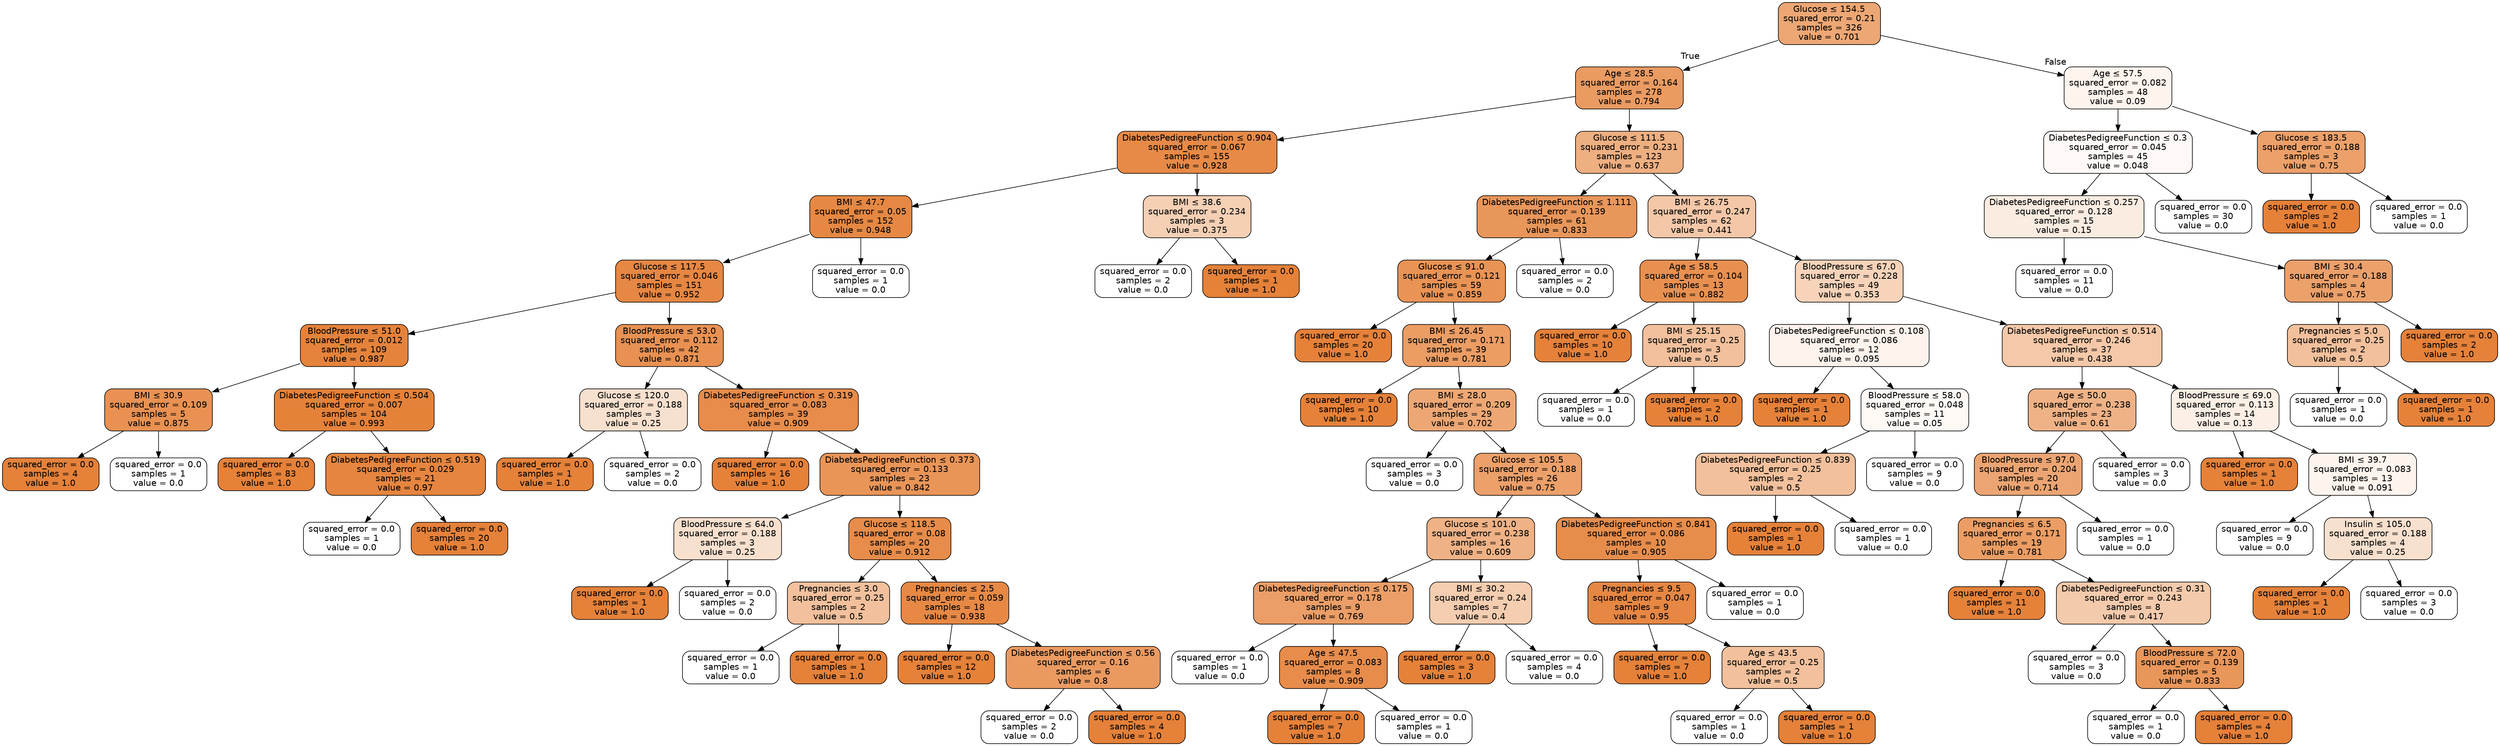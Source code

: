 digraph Tree {
node [shape=box, style="filled, rounded", color="black", fontname="helvetica"] ;
edge [fontname="helvetica"] ;
0 [label=<Glucose &le; 154.5<br/>squared_error = 0.21<br/>samples = 326<br/>value = 0.701>, fillcolor="#eda774"] ;
1 [label=<Age &le; 28.5<br/>squared_error = 0.164<br/>samples = 278<br/>value = 0.794>, fillcolor="#ea9b62"] ;
0 -> 1 [labeldistance=2.5, labelangle=45, headlabel="True"] ;
2 [label=<DiabetesPedigreeFunction &le; 0.904<br/>squared_error = 0.067<br/>samples = 155<br/>value = 0.928>, fillcolor="#e78a47"] ;
1 -> 2 ;
3 [label=<BMI &le; 47.7<br/>squared_error = 0.05<br/>samples = 152<br/>value = 0.948>, fillcolor="#e68843"] ;
2 -> 3 ;
4 [label=<Glucose &le; 117.5<br/>squared_error = 0.046<br/>samples = 151<br/>value = 0.952>, fillcolor="#e68743"] ;
3 -> 4 ;
5 [label=<BloodPressure &le; 51.0<br/>squared_error = 0.012<br/>samples = 109<br/>value = 0.987>, fillcolor="#e5833c"] ;
4 -> 5 ;
6 [label=<BMI &le; 30.9<br/>squared_error = 0.109<br/>samples = 5<br/>value = 0.875>, fillcolor="#e89152"] ;
5 -> 6 ;
7 [label=<squared_error = 0.0<br/>samples = 4<br/>value = 1.0>, fillcolor="#e58139"] ;
6 -> 7 ;
8 [label=<squared_error = 0.0<br/>samples = 1<br/>value = 0.0>, fillcolor="#ffffff"] ;
6 -> 8 ;
9 [label=<DiabetesPedigreeFunction &le; 0.504<br/>squared_error = 0.007<br/>samples = 104<br/>value = 0.993>, fillcolor="#e5823a"] ;
5 -> 9 ;
10 [label=<squared_error = 0.0<br/>samples = 83<br/>value = 1.0>, fillcolor="#e58139"] ;
9 -> 10 ;
11 [label=<DiabetesPedigreeFunction &le; 0.519<br/>squared_error = 0.029<br/>samples = 21<br/>value = 0.97>, fillcolor="#e6853f"] ;
9 -> 11 ;
12 [label=<squared_error = 0.0<br/>samples = 1<br/>value = 0.0>, fillcolor="#ffffff"] ;
11 -> 12 ;
13 [label=<squared_error = 0.0<br/>samples = 20<br/>value = 1.0>, fillcolor="#e58139"] ;
11 -> 13 ;
14 [label=<BloodPressure &le; 53.0<br/>squared_error = 0.112<br/>samples = 42<br/>value = 0.871>, fillcolor="#e89152"] ;
4 -> 14 ;
15 [label=<Glucose &le; 120.0<br/>squared_error = 0.188<br/>samples = 3<br/>value = 0.25>, fillcolor="#f8e0ce"] ;
14 -> 15 ;
16 [label=<squared_error = 0.0<br/>samples = 1<br/>value = 1.0>, fillcolor="#e58139"] ;
15 -> 16 ;
17 [label=<squared_error = 0.0<br/>samples = 2<br/>value = 0.0>, fillcolor="#ffffff"] ;
15 -> 17 ;
18 [label=<DiabetesPedigreeFunction &le; 0.319<br/>squared_error = 0.083<br/>samples = 39<br/>value = 0.909>, fillcolor="#e78c4b"] ;
14 -> 18 ;
19 [label=<squared_error = 0.0<br/>samples = 16<br/>value = 1.0>, fillcolor="#e58139"] ;
18 -> 19 ;
20 [label=<DiabetesPedigreeFunction &le; 0.373<br/>squared_error = 0.133<br/>samples = 23<br/>value = 0.842>, fillcolor="#e99558"] ;
18 -> 20 ;
21 [label=<BloodPressure &le; 64.0<br/>squared_error = 0.188<br/>samples = 3<br/>value = 0.25>, fillcolor="#f8e0ce"] ;
20 -> 21 ;
22 [label=<squared_error = 0.0<br/>samples = 1<br/>value = 1.0>, fillcolor="#e58139"] ;
21 -> 22 ;
23 [label=<squared_error = 0.0<br/>samples = 2<br/>value = 0.0>, fillcolor="#ffffff"] ;
21 -> 23 ;
24 [label=<Glucose &le; 118.5<br/>squared_error = 0.08<br/>samples = 20<br/>value = 0.912>, fillcolor="#e78c4a"] ;
20 -> 24 ;
25 [label=<Pregnancies &le; 3.0<br/>squared_error = 0.25<br/>samples = 2<br/>value = 0.5>, fillcolor="#f2c09c"] ;
24 -> 25 ;
26 [label=<squared_error = 0.0<br/>samples = 1<br/>value = 0.0>, fillcolor="#ffffff"] ;
25 -> 26 ;
27 [label=<squared_error = 0.0<br/>samples = 1<br/>value = 1.0>, fillcolor="#e58139"] ;
25 -> 27 ;
28 [label=<Pregnancies &le; 2.5<br/>squared_error = 0.059<br/>samples = 18<br/>value = 0.938>, fillcolor="#e78945"] ;
24 -> 28 ;
29 [label=<squared_error = 0.0<br/>samples = 12<br/>value = 1.0>, fillcolor="#e58139"] ;
28 -> 29 ;
30 [label=<DiabetesPedigreeFunction &le; 0.56<br/>squared_error = 0.16<br/>samples = 6<br/>value = 0.8>, fillcolor="#ea9a61"] ;
28 -> 30 ;
31 [label=<squared_error = 0.0<br/>samples = 2<br/>value = 0.0>, fillcolor="#ffffff"] ;
30 -> 31 ;
32 [label=<squared_error = 0.0<br/>samples = 4<br/>value = 1.0>, fillcolor="#e58139"] ;
30 -> 32 ;
33 [label=<squared_error = 0.0<br/>samples = 1<br/>value = 0.0>, fillcolor="#ffffff"] ;
3 -> 33 ;
34 [label=<BMI &le; 38.6<br/>squared_error = 0.234<br/>samples = 3<br/>value = 0.375>, fillcolor="#f5d0b5"] ;
2 -> 34 ;
35 [label=<squared_error = 0.0<br/>samples = 2<br/>value = 0.0>, fillcolor="#ffffff"] ;
34 -> 35 ;
36 [label=<squared_error = 0.0<br/>samples = 1<br/>value = 1.0>, fillcolor="#e58139"] ;
34 -> 36 ;
37 [label=<Glucose &le; 111.5<br/>squared_error = 0.231<br/>samples = 123<br/>value = 0.637>, fillcolor="#eeaf81"] ;
1 -> 37 ;
38 [label=<DiabetesPedigreeFunction &le; 1.111<br/>squared_error = 0.139<br/>samples = 61<br/>value = 0.833>, fillcolor="#e9965a"] ;
37 -> 38 ;
39 [label=<Glucose &le; 91.0<br/>squared_error = 0.121<br/>samples = 59<br/>value = 0.859>, fillcolor="#e99355"] ;
38 -> 39 ;
40 [label=<squared_error = 0.0<br/>samples = 20<br/>value = 1.0>, fillcolor="#e58139"] ;
39 -> 40 ;
41 [label=<BMI &le; 26.45<br/>squared_error = 0.171<br/>samples = 39<br/>value = 0.781>, fillcolor="#eb9d64"] ;
39 -> 41 ;
42 [label=<squared_error = 0.0<br/>samples = 10<br/>value = 1.0>, fillcolor="#e58139"] ;
41 -> 42 ;
43 [label=<BMI &le; 28.0<br/>squared_error = 0.209<br/>samples = 29<br/>value = 0.702>, fillcolor="#eda774"] ;
41 -> 43 ;
44 [label=<squared_error = 0.0<br/>samples = 3<br/>value = 0.0>, fillcolor="#ffffff"] ;
43 -> 44 ;
45 [label=<Glucose &le; 105.5<br/>squared_error = 0.188<br/>samples = 26<br/>value = 0.75>, fillcolor="#eca06a"] ;
43 -> 45 ;
46 [label=<Glucose &le; 101.0<br/>squared_error = 0.238<br/>samples = 16<br/>value = 0.609>, fillcolor="#efb286"] ;
45 -> 46 ;
47 [label=<DiabetesPedigreeFunction &le; 0.175<br/>squared_error = 0.178<br/>samples = 9<br/>value = 0.769>, fillcolor="#eb9e67"] ;
46 -> 47 ;
48 [label=<squared_error = 0.0<br/>samples = 1<br/>value = 0.0>, fillcolor="#ffffff"] ;
47 -> 48 ;
49 [label=<Age &le; 47.5<br/>squared_error = 0.083<br/>samples = 8<br/>value = 0.909>, fillcolor="#e78c4b"] ;
47 -> 49 ;
50 [label=<squared_error = 0.0<br/>samples = 7<br/>value = 1.0>, fillcolor="#e58139"] ;
49 -> 50 ;
51 [label=<squared_error = 0.0<br/>samples = 1<br/>value = 0.0>, fillcolor="#ffffff"] ;
49 -> 51 ;
52 [label=<BMI &le; 30.2<br/>squared_error = 0.24<br/>samples = 7<br/>value = 0.4>, fillcolor="#f5cdb0"] ;
46 -> 52 ;
53 [label=<squared_error = 0.0<br/>samples = 3<br/>value = 1.0>, fillcolor="#e58139"] ;
52 -> 53 ;
54 [label=<squared_error = 0.0<br/>samples = 4<br/>value = 0.0>, fillcolor="#ffffff"] ;
52 -> 54 ;
55 [label=<DiabetesPedigreeFunction &le; 0.841<br/>squared_error = 0.086<br/>samples = 10<br/>value = 0.905>, fillcolor="#e78d4c"] ;
45 -> 55 ;
56 [label=<Pregnancies &le; 9.5<br/>squared_error = 0.047<br/>samples = 9<br/>value = 0.95>, fillcolor="#e68743"] ;
55 -> 56 ;
57 [label=<squared_error = 0.0<br/>samples = 7<br/>value = 1.0>, fillcolor="#e58139"] ;
56 -> 57 ;
58 [label=<Age &le; 43.5<br/>squared_error = 0.25<br/>samples = 2<br/>value = 0.5>, fillcolor="#f2c09c"] ;
56 -> 58 ;
59 [label=<squared_error = 0.0<br/>samples = 1<br/>value = 0.0>, fillcolor="#ffffff"] ;
58 -> 59 ;
60 [label=<squared_error = 0.0<br/>samples = 1<br/>value = 1.0>, fillcolor="#e58139"] ;
58 -> 60 ;
61 [label=<squared_error = 0.0<br/>samples = 1<br/>value = 0.0>, fillcolor="#ffffff"] ;
55 -> 61 ;
62 [label=<squared_error = 0.0<br/>samples = 2<br/>value = 0.0>, fillcolor="#ffffff"] ;
38 -> 62 ;
63 [label=<BMI &le; 26.75<br/>squared_error = 0.247<br/>samples = 62<br/>value = 0.441>, fillcolor="#f4c7a8"] ;
37 -> 63 ;
64 [label=<Age &le; 58.5<br/>squared_error = 0.104<br/>samples = 13<br/>value = 0.882>, fillcolor="#e89050"] ;
63 -> 64 ;
65 [label=<squared_error = 0.0<br/>samples = 10<br/>value = 1.0>, fillcolor="#e58139"] ;
64 -> 65 ;
66 [label=<BMI &le; 25.15<br/>squared_error = 0.25<br/>samples = 3<br/>value = 0.5>, fillcolor="#f2c09c"] ;
64 -> 66 ;
67 [label=<squared_error = 0.0<br/>samples = 1<br/>value = 0.0>, fillcolor="#ffffff"] ;
66 -> 67 ;
68 [label=<squared_error = 0.0<br/>samples = 2<br/>value = 1.0>, fillcolor="#e58139"] ;
66 -> 68 ;
69 [label=<BloodPressure &le; 67.0<br/>squared_error = 0.228<br/>samples = 49<br/>value = 0.353>, fillcolor="#f6d3b9"] ;
63 -> 69 ;
70 [label=<DiabetesPedigreeFunction &le; 0.108<br/>squared_error = 0.086<br/>samples = 12<br/>value = 0.095>, fillcolor="#fdf3ec"] ;
69 -> 70 ;
71 [label=<squared_error = 0.0<br/>samples = 1<br/>value = 1.0>, fillcolor="#e58139"] ;
70 -> 71 ;
72 [label=<BloodPressure &le; 58.0<br/>squared_error = 0.048<br/>samples = 11<br/>value = 0.05>, fillcolor="#fef9f5"] ;
70 -> 72 ;
73 [label=<DiabetesPedigreeFunction &le; 0.839<br/>squared_error = 0.25<br/>samples = 2<br/>value = 0.5>, fillcolor="#f2c09c"] ;
72 -> 73 ;
74 [label=<squared_error = 0.0<br/>samples = 1<br/>value = 1.0>, fillcolor="#e58139"] ;
73 -> 74 ;
75 [label=<squared_error = 0.0<br/>samples = 1<br/>value = 0.0>, fillcolor="#ffffff"] ;
73 -> 75 ;
76 [label=<squared_error = 0.0<br/>samples = 9<br/>value = 0.0>, fillcolor="#ffffff"] ;
72 -> 76 ;
77 [label=<DiabetesPedigreeFunction &le; 0.514<br/>squared_error = 0.246<br/>samples = 37<br/>value = 0.438>, fillcolor="#f4c8a8"] ;
69 -> 77 ;
78 [label=<Age &le; 50.0<br/>squared_error = 0.238<br/>samples = 23<br/>value = 0.61>, fillcolor="#efb286"] ;
77 -> 78 ;
79 [label=<BloodPressure &le; 97.0<br/>squared_error = 0.204<br/>samples = 20<br/>value = 0.714>, fillcolor="#eca572"] ;
78 -> 79 ;
80 [label=<Pregnancies &le; 6.5<br/>squared_error = 0.171<br/>samples = 19<br/>value = 0.781>, fillcolor="#eb9d64"] ;
79 -> 80 ;
81 [label=<squared_error = 0.0<br/>samples = 11<br/>value = 1.0>, fillcolor="#e58139"] ;
80 -> 81 ;
82 [label=<DiabetesPedigreeFunction &le; 0.31<br/>squared_error = 0.243<br/>samples = 8<br/>value = 0.417>, fillcolor="#f4caac"] ;
80 -> 82 ;
83 [label=<squared_error = 0.0<br/>samples = 3<br/>value = 0.0>, fillcolor="#ffffff"] ;
82 -> 83 ;
84 [label=<BloodPressure &le; 72.0<br/>squared_error = 0.139<br/>samples = 5<br/>value = 0.833>, fillcolor="#e9965a"] ;
82 -> 84 ;
85 [label=<squared_error = 0.0<br/>samples = 1<br/>value = 0.0>, fillcolor="#ffffff"] ;
84 -> 85 ;
86 [label=<squared_error = 0.0<br/>samples = 4<br/>value = 1.0>, fillcolor="#e58139"] ;
84 -> 86 ;
87 [label=<squared_error = 0.0<br/>samples = 1<br/>value = 0.0>, fillcolor="#ffffff"] ;
79 -> 87 ;
88 [label=<squared_error = 0.0<br/>samples = 3<br/>value = 0.0>, fillcolor="#ffffff"] ;
78 -> 88 ;
89 [label=<BloodPressure &le; 69.0<br/>squared_error = 0.113<br/>samples = 14<br/>value = 0.13>, fillcolor="#fcefe5"] ;
77 -> 89 ;
90 [label=<squared_error = 0.0<br/>samples = 1<br/>value = 1.0>, fillcolor="#e58139"] ;
89 -> 90 ;
91 [label=<BMI &le; 39.7<br/>squared_error = 0.083<br/>samples = 13<br/>value = 0.091>, fillcolor="#fdf4ed"] ;
89 -> 91 ;
92 [label=<squared_error = 0.0<br/>samples = 9<br/>value = 0.0>, fillcolor="#ffffff"] ;
91 -> 92 ;
93 [label=<Insulin &le; 105.0<br/>squared_error = 0.188<br/>samples = 4<br/>value = 0.25>, fillcolor="#f8e0ce"] ;
91 -> 93 ;
94 [label=<squared_error = 0.0<br/>samples = 1<br/>value = 1.0>, fillcolor="#e58139"] ;
93 -> 94 ;
95 [label=<squared_error = 0.0<br/>samples = 3<br/>value = 0.0>, fillcolor="#ffffff"] ;
93 -> 95 ;
96 [label=<Age &le; 57.5<br/>squared_error = 0.082<br/>samples = 48<br/>value = 0.09>, fillcolor="#fdf4ed"] ;
0 -> 96 [labeldistance=2.5, labelangle=-45, headlabel="False"] ;
97 [label=<DiabetesPedigreeFunction &le; 0.3<br/>squared_error = 0.045<br/>samples = 45<br/>value = 0.048>, fillcolor="#fef9f6"] ;
96 -> 97 ;
98 [label=<DiabetesPedigreeFunction &le; 0.257<br/>squared_error = 0.128<br/>samples = 15<br/>value = 0.15>, fillcolor="#fbece1"] ;
97 -> 98 ;
99 [label=<squared_error = 0.0<br/>samples = 11<br/>value = 0.0>, fillcolor="#ffffff"] ;
98 -> 99 ;
100 [label=<BMI &le; 30.4<br/>squared_error = 0.188<br/>samples = 4<br/>value = 0.75>, fillcolor="#eca06a"] ;
98 -> 100 ;
101 [label=<Pregnancies &le; 5.0<br/>squared_error = 0.25<br/>samples = 2<br/>value = 0.5>, fillcolor="#f2c09c"] ;
100 -> 101 ;
102 [label=<squared_error = 0.0<br/>samples = 1<br/>value = 0.0>, fillcolor="#ffffff"] ;
101 -> 102 ;
103 [label=<squared_error = 0.0<br/>samples = 1<br/>value = 1.0>, fillcolor="#e58139"] ;
101 -> 103 ;
104 [label=<squared_error = 0.0<br/>samples = 2<br/>value = 1.0>, fillcolor="#e58139"] ;
100 -> 104 ;
105 [label=<squared_error = 0.0<br/>samples = 30<br/>value = 0.0>, fillcolor="#ffffff"] ;
97 -> 105 ;
106 [label=<Glucose &le; 183.5<br/>squared_error = 0.188<br/>samples = 3<br/>value = 0.75>, fillcolor="#eca06a"] ;
96 -> 106 ;
107 [label=<squared_error = 0.0<br/>samples = 2<br/>value = 1.0>, fillcolor="#e58139"] ;
106 -> 107 ;
108 [label=<squared_error = 0.0<br/>samples = 1<br/>value = 0.0>, fillcolor="#ffffff"] ;
106 -> 108 ;
}